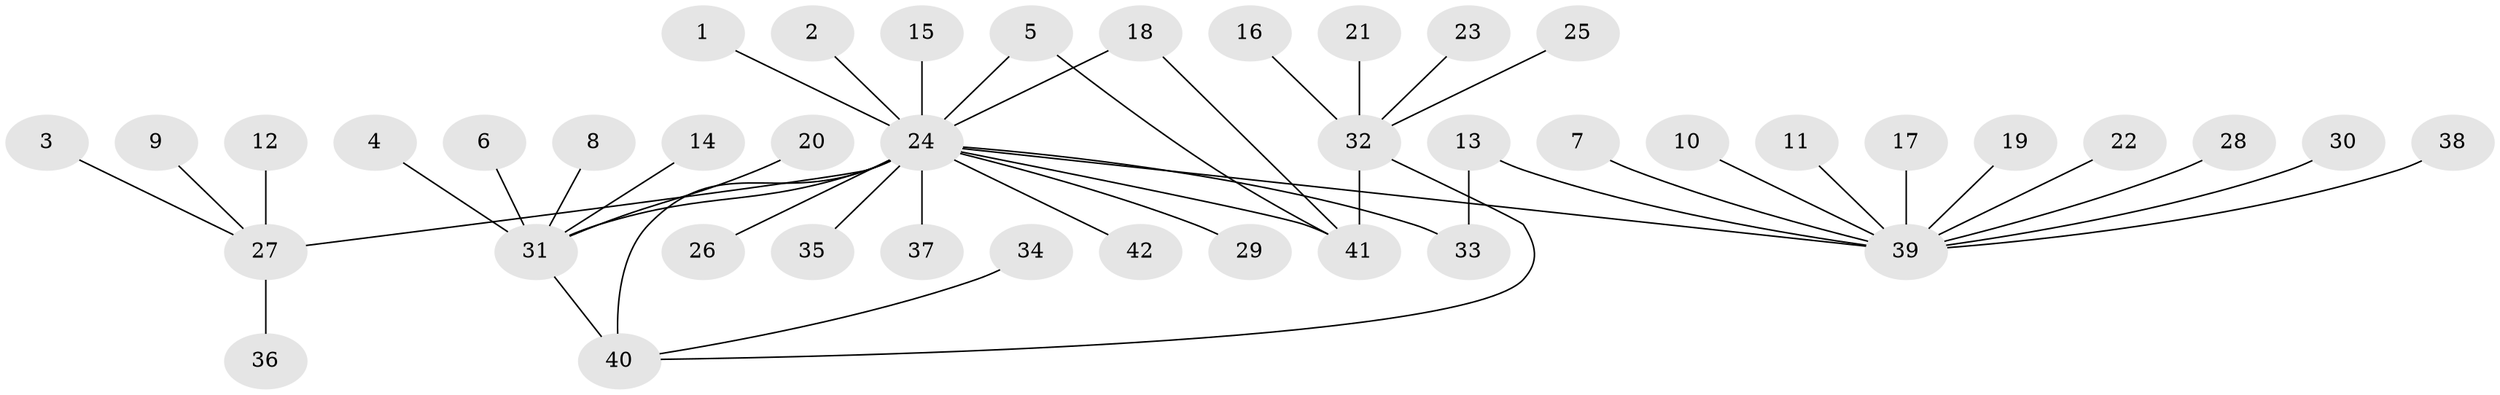 // original degree distribution, {4: 0.038461538461538464, 23: 0.007692307692307693, 2: 0.19230769230769232, 7: 0.007692307692307693, 1: 0.5923076923076923, 3: 0.1076923076923077, 15: 0.007692307692307693, 5: 0.023076923076923078, 11: 0.007692307692307693, 8: 0.007692307692307693, 10: 0.007692307692307693}
// Generated by graph-tools (version 1.1) at 2025/36/03/04/25 23:36:53]
// undirected, 42 vertices, 46 edges
graph export_dot {
  node [color=gray90,style=filled];
  1;
  2;
  3;
  4;
  5;
  6;
  7;
  8;
  9;
  10;
  11;
  12;
  13;
  14;
  15;
  16;
  17;
  18;
  19;
  20;
  21;
  22;
  23;
  24;
  25;
  26;
  27;
  28;
  29;
  30;
  31;
  32;
  33;
  34;
  35;
  36;
  37;
  38;
  39;
  40;
  41;
  42;
  1 -- 24 [weight=1.0];
  2 -- 24 [weight=1.0];
  3 -- 27 [weight=1.0];
  4 -- 31 [weight=1.0];
  5 -- 24 [weight=1.0];
  5 -- 41 [weight=1.0];
  6 -- 31 [weight=1.0];
  7 -- 39 [weight=1.0];
  8 -- 31 [weight=1.0];
  9 -- 27 [weight=1.0];
  10 -- 39 [weight=1.0];
  11 -- 39 [weight=1.0];
  12 -- 27 [weight=1.0];
  13 -- 33 [weight=1.0];
  13 -- 39 [weight=1.0];
  14 -- 31 [weight=1.0];
  15 -- 24 [weight=1.0];
  16 -- 32 [weight=1.0];
  17 -- 39 [weight=1.0];
  18 -- 24 [weight=1.0];
  18 -- 41 [weight=1.0];
  19 -- 39 [weight=1.0];
  20 -- 31 [weight=1.0];
  21 -- 32 [weight=1.0];
  22 -- 39 [weight=1.0];
  23 -- 32 [weight=1.0];
  24 -- 26 [weight=1.0];
  24 -- 27 [weight=2.0];
  24 -- 29 [weight=1.0];
  24 -- 31 [weight=1.0];
  24 -- 33 [weight=1.0];
  24 -- 35 [weight=1.0];
  24 -- 37 [weight=1.0];
  24 -- 39 [weight=1.0];
  24 -- 40 [weight=2.0];
  24 -- 41 [weight=1.0];
  24 -- 42 [weight=1.0];
  25 -- 32 [weight=1.0];
  27 -- 36 [weight=1.0];
  28 -- 39 [weight=1.0];
  30 -- 39 [weight=1.0];
  31 -- 40 [weight=1.0];
  32 -- 40 [weight=1.0];
  32 -- 41 [weight=1.0];
  34 -- 40 [weight=1.0];
  38 -- 39 [weight=1.0];
}
